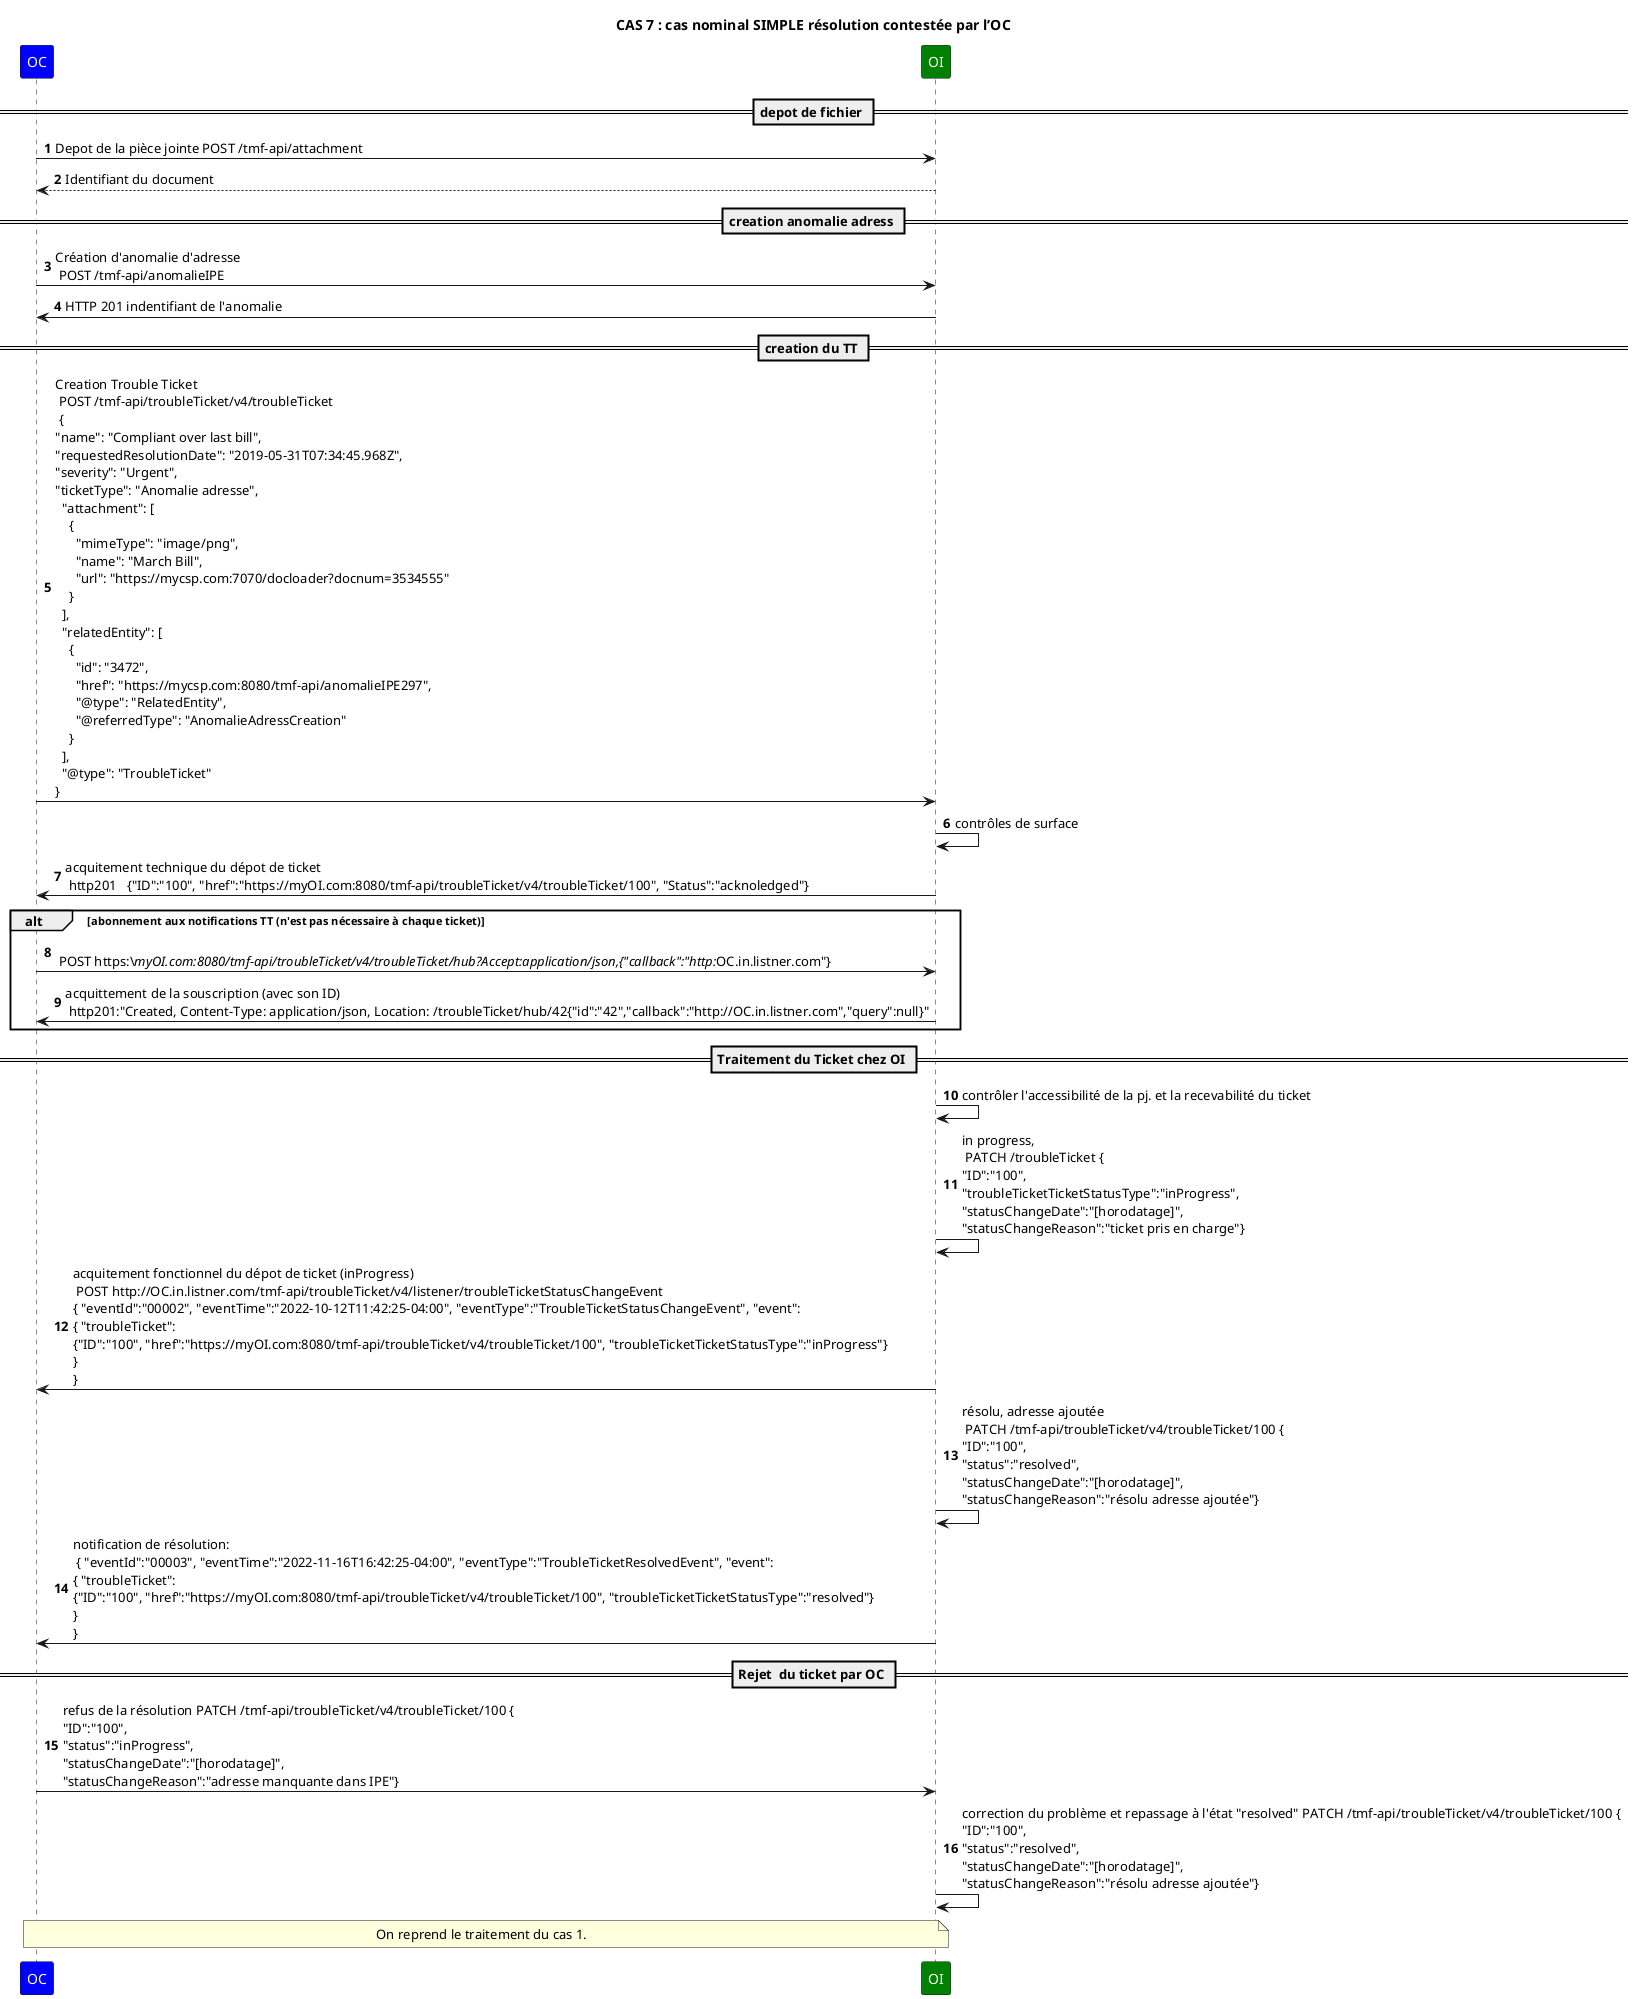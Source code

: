 @startuml

skinparam ParticipantFontColor automatic

title: CAS 7 : cas nominal SIMPLE résolution contestée par l’OC

autonumber

participant OC #Blue
participant OI #Green

== depot de fichier ==
OC->OI: Depot de la pièce jointe POST /tmf-api/attachment
OI --> OC: Identifiant du document
== creation anomalie adress ==
OC->OI: Création d'anomalie d'adresse \n POST /tmf-api/anomalieIPE
OI->OC: HTTP 201 indentifiant de l'anomalie
== creation du TT ==
OC->OI: Creation Trouble Ticket \n POST /tmf-api/troubleTicket/v4/troubleTicket \n {\n"name": "Compliant over last bill",\n"requestedResolutionDate": "2019-05-31T07:34:45.968Z",\n"severity": "Urgent",\n"ticketType": "Anomalie adresse",\n  "attachment": [\n    {\n      "mimeType": "image/png",\n      "name": "March Bill",\n      "url": "https://mycsp.com:7070/docloader?docnum=3534555"\n    }\n  ],\n  "relatedEntity": [\n    {\n      "id": "3472",\n      "href": "https://mycsp.com:8080/tmf-api/anomalieIPE297",\n      "@type": "RelatedEntity",\n      "@referredType": "AnomalieAdressCreation"\n    }\n  ],\n  "@type": "TroubleTicket"\n}

OI->OI: contrôles de surface

OI->OC: acquitement technique du dépot de ticket \n http201   {"ID":"100", "href":"https://myOI.com:8080/tmf-api/troubleTicket/v4/troubleTicket/100", "Status":"acknoledged"}

alt abonnement aux notifications TT (n'est pas nécessaire à chaque ticket)
OC->OI:  \n POST https:\//myOI.com:8080/tmf-api/troubleTicket/v4/troubleTicket/hub?Accept:application/json,{"callback":"http://OC.in.listner.com"}
OI->OC: acquittement de la souscription (avec son ID) \n http201:"Created, Content-Type: application/json, Location: /troubleTicket/hub/42{"id":"42","callback":"http://OC.in.listner.com","query":null}"

end
== Traitement du Ticket chez OI ==

OI->OI: contrôler l'accessibilité de la pj. et la recevabilité du ticket

OI->OI: in progress,  \n PATCH /troubleTicket {\n"ID":"100",\n"troubleTicketTicketStatusType":"inProgress",\n"statusChangeDate":"[horodatage]",\n"statusChangeReason":"ticket pris en charge"}

OI->OC: acquitement fonctionnel du dépot de ticket (inProgress) \n POST http://OC.in.listner.com/tmf-api/troubleTicket/v4/listener/troubleTicketStatusChangeEvent \n{ "eventId":"00002", "eventTime":"2022-10-12T11:42:25-04:00", "eventType":"TroubleTicketStatusChangeEvent", "event": \n{ "troubleTicket": \n{"ID":"100", "href":"https://myOI.com:8080/tmf-api/troubleTicket/v4/troubleTicket/100", "troubleTicketTicketStatusType":"inProgress"}\n} \n}



OI->OI: résolu, adresse ajoutée \n PATCH /tmf-api/troubleTicket/v4/troubleTicket/100 {\n"ID":"100",\n"status":"resolved",\n"statusChangeDate":"[horodatage]",\n"statusChangeReason":"résolu adresse ajoutée"}

OI->OC: notification de résolution: \n { "eventId":"00003", "eventTime":"2022-11-16T16:42:25-04:00", "eventType":"TroubleTicketResolvedEvent", "event": \n{ "troubleTicket": \n{"ID":"100", "href":"https://myOI.com:8080/tmf-api/troubleTicket/v4/troubleTicket/100", "troubleTicketTicketStatusType":"resolved"}\n} \n}

== Rejet  du ticket par OC == 
OC->OI: refus de la résolution PATCH /tmf-api/troubleTicket/v4/troubleTicket/100 {\n"ID":"100",\n"status":"inProgress",\n"statusChangeDate":"[horodatage]",\n"statusChangeReason":"adresse manquante dans IPE"}

OI -> OI: correction du problème et repassage à l'état "resolved" PATCH /tmf-api/troubleTicket/v4/troubleTicket/100 {\n"ID":"100",\n"status":"resolved",\n"statusChangeDate":"[horodatage]",\n"statusChangeReason":"résolu adresse ajoutée"}


note over OI,  OC
On reprend le traitement du cas 1.
endnote


@enduml





